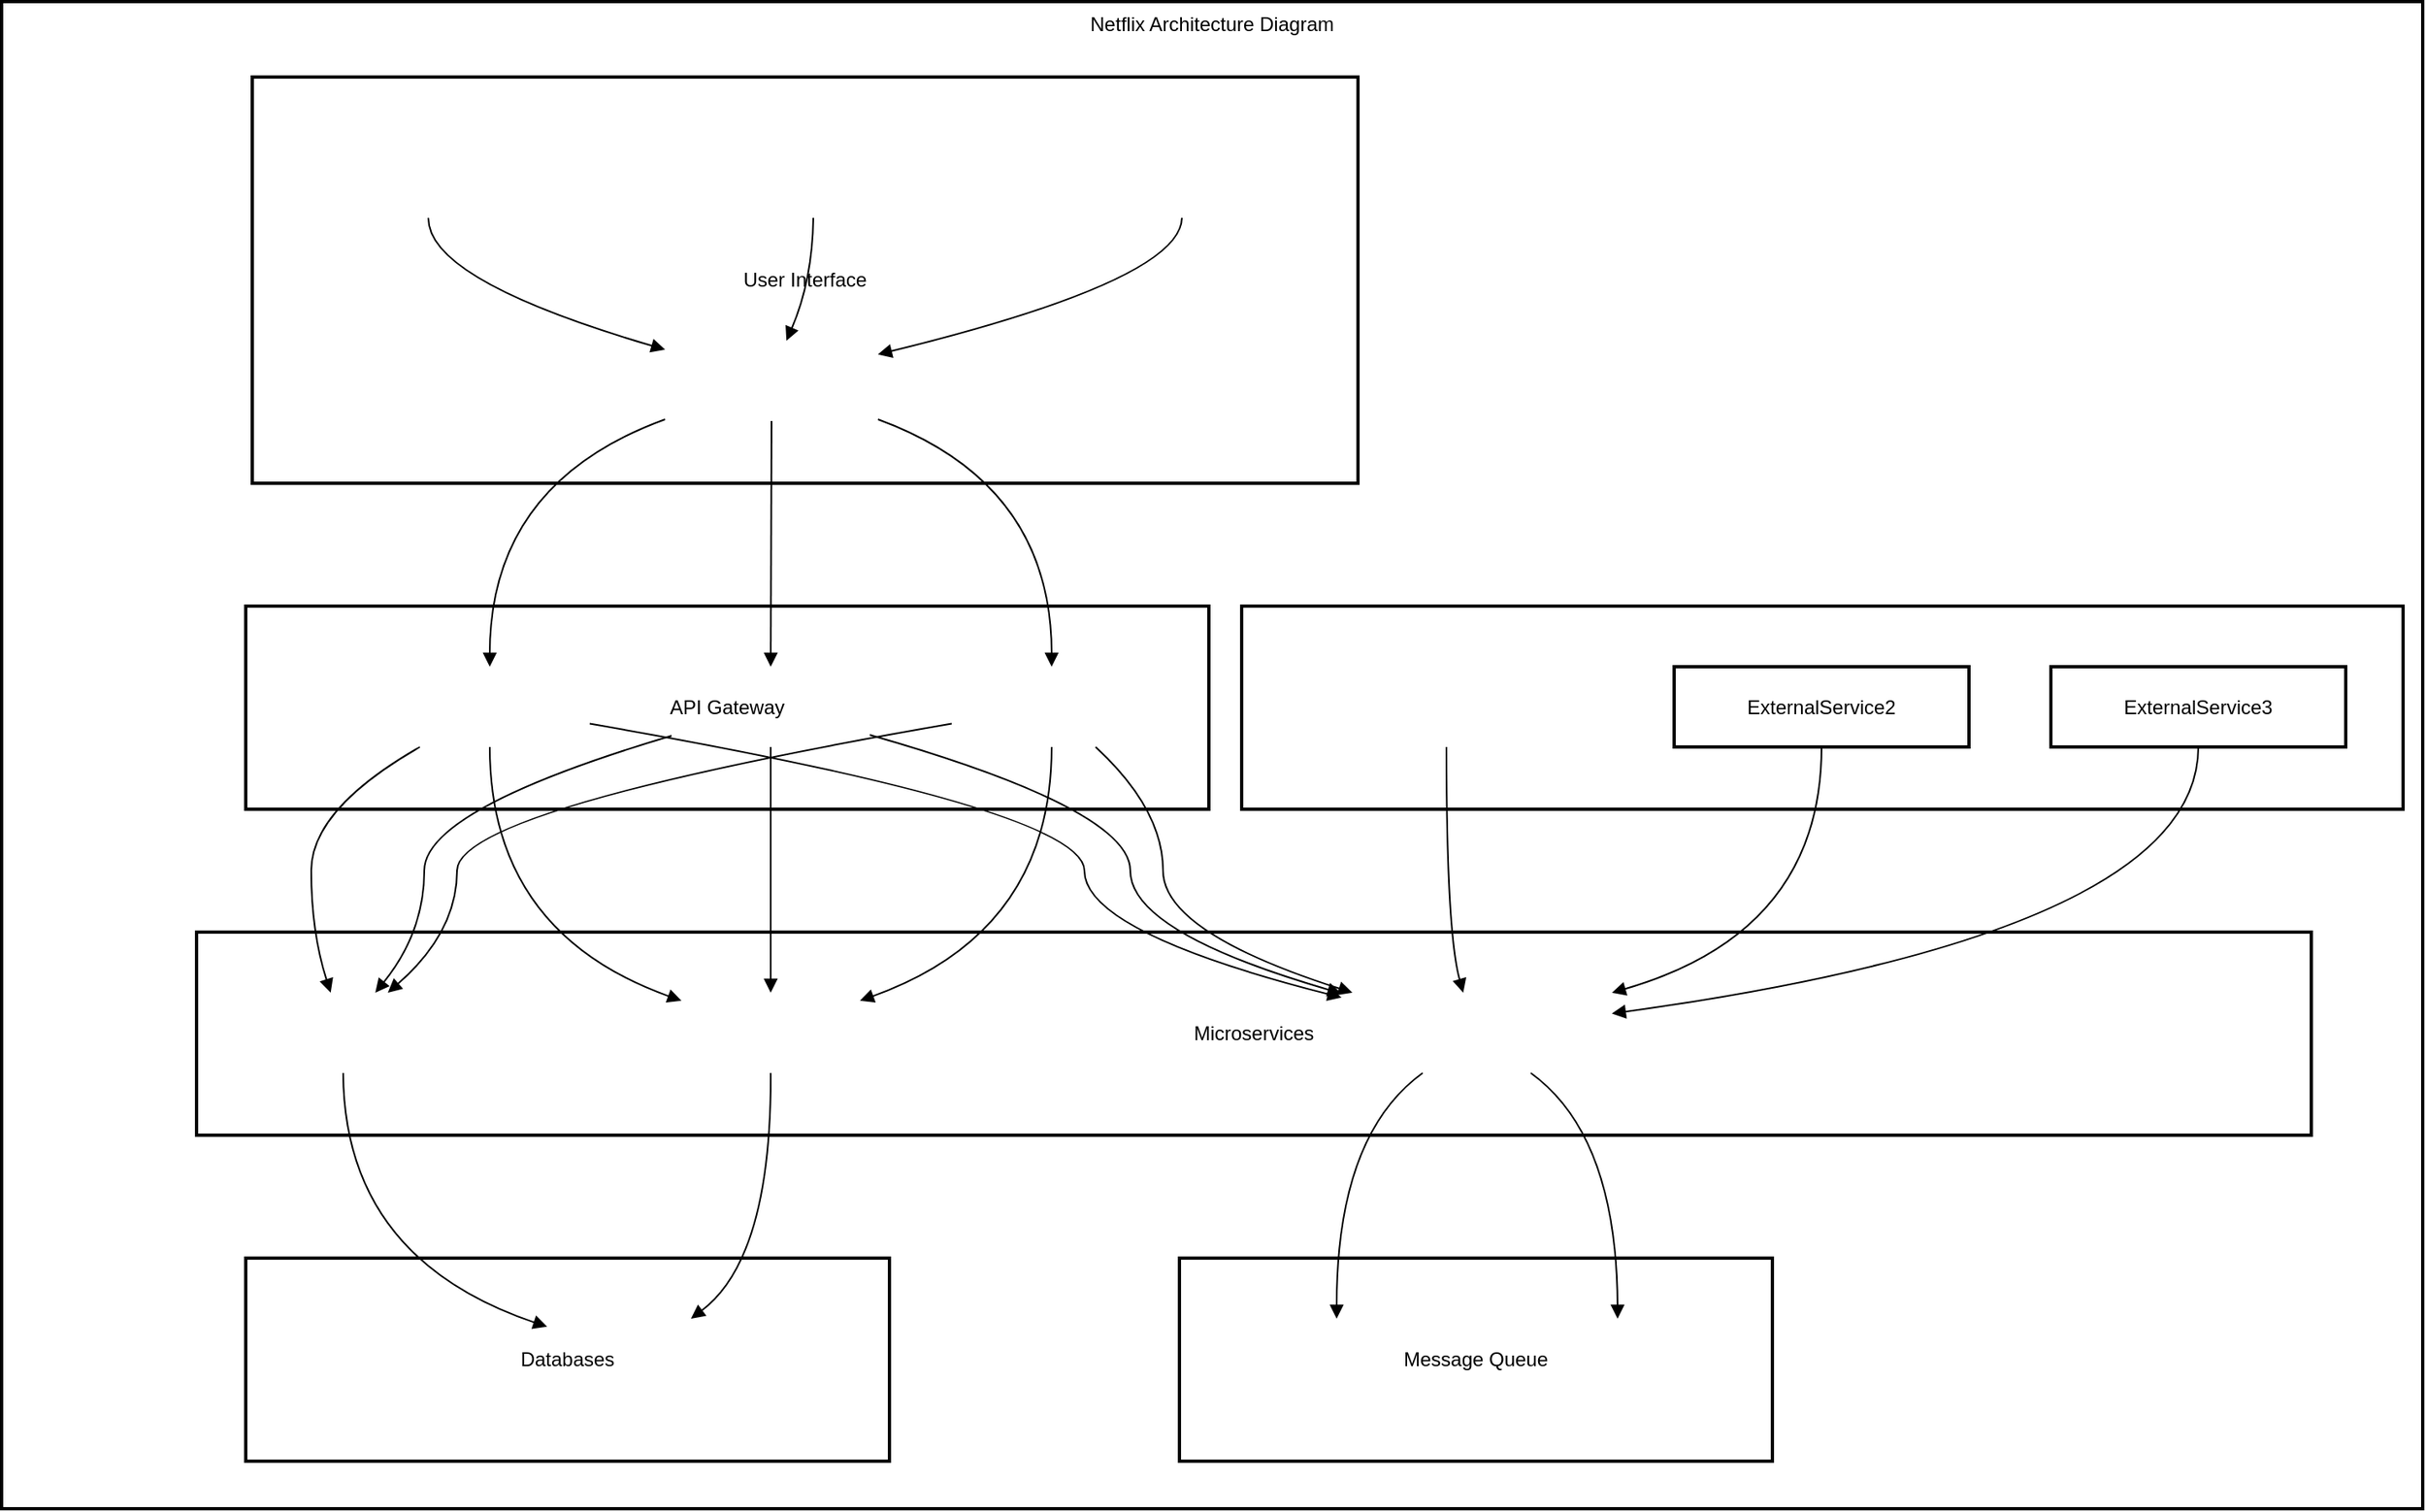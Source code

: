 <mxfile version="24.7.16">
  <diagram name="Page-1" id="8Cgs8FjODlKEVqKoCwYb">
    <mxGraphModel>
      <root>
        <mxCell id="0" />
        <mxCell id="1" parent="0" />
        <mxCell id="2" value="Netflix Architecture Diagram" style="whiteSpace=wrap;strokeWidth=2;verticalAlign=top;" vertex="1" parent="1">
          <mxGeometry x="8" y="8" width="1478" height="920" as="geometry" />
        </mxCell>
        <mxCell id="3" value="ExternalService1" style="whiteSpace=wrap;strokeWidth=2;" vertex="1" parent="2">
          <mxGeometry x="792" y="406" width="180" height="49" as="geometry" />
        </mxCell>
        <mxCell id="4" value="External Services" style="whiteSpace=wrap;strokeWidth=2;" vertex="1" parent="2">
          <mxGeometry x="757" y="369" width="709" height="124" as="geometry" />
        </mxCell>
        <mxCell id="5" value="User Interface 1" style="rounded=1;arcSize=40;strokeWidth=2" vertex="1" parent="2">
          <mxGeometry x="188" y="83" width="145" height="49" as="geometry" />
        </mxCell>
        <mxCell id="6" value="HTTP Request" style="rounded=1;arcSize=40;strokeWidth=2" vertex="1" parent="2">
          <mxGeometry x="405" y="207" width="130" height="49" as="geometry" />
        </mxCell>
        <mxCell id="7" value="User Interface 2" style="rounded=1;arcSize=40;strokeWidth=2" vertex="1" parent="2">
          <mxGeometry x="423" y="83" width="145" height="49" as="geometry" />
        </mxCell>
        <mxCell id="8" value="User Interface 3" style="rounded=1;arcSize=40;strokeWidth=2" vertex="1" parent="2">
          <mxGeometry x="648" y="83" width="145" height="49" as="geometry" />
        </mxCell>
        <mxCell id="9" value="ServiceA" style="whiteSpace=wrap;strokeWidth=2;" vertex="1" parent="2">
          <mxGeometry x="237" y="406" width="122" height="49" as="geometry" />
        </mxCell>
        <mxCell id="10" value="ServiceB" style="whiteSpace=wrap;strokeWidth=2;" vertex="1" parent="2">
          <mxGeometry x="409" y="406" width="121" height="49" as="geometry" />
        </mxCell>
        <mxCell id="11" value="ServiceC" style="whiteSpace=wrap;strokeWidth=2;" vertex="1" parent="2">
          <mxGeometry x="580" y="406" width="122" height="49" as="geometry" />
        </mxCell>
        <mxCell id="12" value="Database A" style="rounded=1;arcSize=40;strokeWidth=2" vertex="1" parent="2">
          <mxGeometry x="154" y="605" width="109" height="49" as="geometry" />
        </mxCell>
        <mxCell id="13" value="Database B" style="rounded=1;arcSize=40;strokeWidth=2" vertex="1" parent="2">
          <mxGeometry x="415" y="605" width="109" height="49" as="geometry" />
        </mxCell>
        <mxCell id="14" value="MessageQueue" style="whiteSpace=wrap;strokeWidth=2;" vertex="1" parent="2">
          <mxGeometry x="818" y="605" width="165" height="49" as="geometry" />
        </mxCell>
        <mxCell id="15" value="Storage" style="whiteSpace=wrap;strokeWidth=2;" vertex="1" parent="2">
          <mxGeometry x="333" y="804" width="114" height="49" as="geometry" />
        </mxCell>
        <mxCell id="16" value="ServiceD" style="whiteSpace=wrap;strokeWidth=2;" vertex="1" parent="2">
          <mxGeometry x="754" y="804" width="122" height="49" as="geometry" />
        </mxCell>
        <mxCell id="17" value="ServiceE" style="whiteSpace=wrap;strokeWidth=2;" vertex="1" parent="2">
          <mxGeometry x="926" y="804" width="121" height="49" as="geometry" />
        </mxCell>
        <mxCell id="18" value="ExternalService2" style="whiteSpace=wrap;strokeWidth=2;" vertex="1" parent="2">
          <mxGeometry x="1021" y="406" width="180" height="49" as="geometry" />
        </mxCell>
        <mxCell id="19" value="ExternalService3" style="whiteSpace=wrap;strokeWidth=2;" vertex="1" parent="2">
          <mxGeometry x="1251" y="406" width="180" height="49" as="geometry" />
        </mxCell>
        <mxCell id="20" value="Message Queue" style="whiteSpace=wrap;strokeWidth=2;" vertex="1" parent="2">
          <mxGeometry x="719" y="767" width="362" height="124" as="geometry" />
        </mxCell>
        <mxCell id="21" value="Databases" style="whiteSpace=wrap;strokeWidth=2;" vertex="1" parent="2">
          <mxGeometry x="149" y="767" width="393" height="124" as="geometry" />
        </mxCell>
        <mxCell id="22" value="Microservices" style="whiteSpace=wrap;strokeWidth=2;" vertex="1" parent="2">
          <mxGeometry x="119" y="568" width="1291" height="124" as="geometry" />
        </mxCell>
        <mxCell id="23" value="API Gateway" style="whiteSpace=wrap;strokeWidth=2;" vertex="1" parent="2">
          <mxGeometry x="149" y="369" width="588" height="124" as="geometry" />
        </mxCell>
        <mxCell id="24" value="User Interface" style="whiteSpace=wrap;strokeWidth=2;" vertex="1" parent="2">
          <mxGeometry x="153" y="46" width="675" height="248" as="geometry" />
        </mxCell>
        <mxCell id="25" value="" style="curved=1;startArrow=none;endArrow=block;exitX=0.5;exitY=1;entryX=0;entryY=0.11;" edge="1" parent="2" source="5" target="6">
          <mxGeometry relative="1" as="geometry">
            <Array as="points">
              <mxPoint x="260" y="170" />
            </Array>
          </mxGeometry>
        </mxCell>
        <mxCell id="26" value="" style="curved=1;startArrow=none;endArrow=block;exitX=0.5;exitY=1;entryX=0.57;entryY=0;" edge="1" parent="2" source="7" target="6">
          <mxGeometry relative="1" as="geometry">
            <Array as="points">
              <mxPoint x="495" y="170" />
            </Array>
          </mxGeometry>
        </mxCell>
        <mxCell id="27" value="" style="curved=1;startArrow=none;endArrow=block;exitX=0.5;exitY=1;entryX=1;entryY=0.17;" edge="1" parent="2" source="8" target="6">
          <mxGeometry relative="1" as="geometry">
            <Array as="points">
              <mxPoint x="720" y="170" />
            </Array>
          </mxGeometry>
        </mxCell>
        <mxCell id="28" value="" style="curved=1;startArrow=none;endArrow=block;exitX=0;exitY=0.98;entryX=0.5;entryY=0;" edge="1" parent="2" source="6" target="9">
          <mxGeometry relative="1" as="geometry">
            <Array as="points">
              <mxPoint x="298" y="294" />
            </Array>
          </mxGeometry>
        </mxCell>
        <mxCell id="29" value="" style="curved=1;startArrow=none;endArrow=block;exitX=0.5;exitY=1;entryX=0.5;entryY=0;" edge="1" parent="2" source="6" target="10">
          <mxGeometry relative="1" as="geometry">
            <Array as="points" />
          </mxGeometry>
        </mxCell>
        <mxCell id="30" value="" style="curved=1;startArrow=none;endArrow=block;exitX=1;exitY=0.98;entryX=0.5;entryY=0;" edge="1" parent="2" source="6" target="11">
          <mxGeometry relative="1" as="geometry">
            <Array as="points">
              <mxPoint x="641" y="294" />
            </Array>
          </mxGeometry>
        </mxCell>
        <mxCell id="31" value="" style="curved=1;startArrow=none;endArrow=block;exitX=0.15;exitY=1;entryX=0.43;entryY=0;" edge="1" parent="2" source="9" target="12">
          <mxGeometry relative="1" as="geometry">
            <Array as="points">
              <mxPoint x="189" y="493" />
              <mxPoint x="189" y="568" />
            </Array>
          </mxGeometry>
        </mxCell>
        <mxCell id="32" value="" style="curved=1;startArrow=none;endArrow=block;exitX=0.5;exitY=1;entryX=0;entryY=0.1;" edge="1" parent="2" source="9" target="13">
          <mxGeometry relative="1" as="geometry">
            <Array as="points">
              <mxPoint x="298" y="568" />
            </Array>
          </mxGeometry>
        </mxCell>
        <mxCell id="33" value="" style="curved=1;startArrow=none;endArrow=block;exitX=1;exitY=0.71;entryX=0;entryY=0.06;" edge="1" parent="2" source="9" target="14">
          <mxGeometry relative="1" as="geometry">
            <Array as="points">
              <mxPoint x="661" y="493" />
              <mxPoint x="661" y="568" />
            </Array>
          </mxGeometry>
        </mxCell>
        <mxCell id="34" value="" style="curved=1;startArrow=none;endArrow=block;exitX=0;exitY=0.86;entryX=0.68;entryY=0;" edge="1" parent="2" source="10" target="12">
          <mxGeometry relative="1" as="geometry">
            <Array as="points">
              <mxPoint x="258" y="493" />
              <mxPoint x="258" y="568" />
            </Array>
          </mxGeometry>
        </mxCell>
        <mxCell id="35" value="" style="curved=1;startArrow=none;endArrow=block;exitX=0.5;exitY=1;entryX=0.5;entryY=0;" edge="1" parent="2" source="10" target="13">
          <mxGeometry relative="1" as="geometry">
            <Array as="points" />
          </mxGeometry>
        </mxCell>
        <mxCell id="36" value="" style="curved=1;startArrow=none;endArrow=block;exitX=1;exitY=0.85;entryX=0;entryY=0.01;" edge="1" parent="2" source="10" target="14">
          <mxGeometry relative="1" as="geometry">
            <Array as="points">
              <mxPoint x="689" y="493" />
              <mxPoint x="689" y="568" />
            </Array>
          </mxGeometry>
        </mxCell>
        <mxCell id="37" value="" style="curved=1;startArrow=none;endArrow=block;exitX=0;exitY=0.71;entryX=0.75;entryY=0;" edge="1" parent="2" source="11" target="12">
          <mxGeometry relative="1" as="geometry">
            <Array as="points">
              <mxPoint x="278" y="493" />
              <mxPoint x="278" y="568" />
            </Array>
          </mxGeometry>
        </mxCell>
        <mxCell id="38" value="" style="curved=1;startArrow=none;endArrow=block;exitX=0.5;exitY=1;entryX=1;entryY=0.1;" edge="1" parent="2" source="11" target="13">
          <mxGeometry relative="1" as="geometry">
            <Array as="points">
              <mxPoint x="641" y="568" />
            </Array>
          </mxGeometry>
        </mxCell>
        <mxCell id="39" value="" style="curved=1;startArrow=none;endArrow=block;exitX=0.72;exitY=1;entryX=0.04;entryY=0;" edge="1" parent="2" source="11" target="14">
          <mxGeometry relative="1" as="geometry">
            <Array as="points">
              <mxPoint x="709" y="493" />
              <mxPoint x="709" y="568" />
            </Array>
          </mxGeometry>
        </mxCell>
        <mxCell id="40" value="" style="curved=1;startArrow=none;endArrow=block;exitX=0.5;exitY=1;entryX=0;entryY=0.1;" edge="1" parent="2" source="12" target="15">
          <mxGeometry relative="1" as="geometry">
            <Array as="points">
              <mxPoint x="209" y="767" />
            </Array>
          </mxGeometry>
        </mxCell>
        <mxCell id="41" value="" style="curved=1;startArrow=none;endArrow=block;exitX=0.5;exitY=1;entryX=0.77;entryY=0;" edge="1" parent="2" source="13" target="15">
          <mxGeometry relative="1" as="geometry">
            <Array as="points">
              <mxPoint x="470" y="767" />
            </Array>
          </mxGeometry>
        </mxCell>
        <mxCell id="42" value="" style="curved=1;startArrow=none;endArrow=block;exitX=0.3;exitY=1;entryX=0.5;entryY=0;" edge="1" parent="2" source="14" target="16">
          <mxGeometry relative="1" as="geometry">
            <Array as="points">
              <mxPoint x="815" y="692" />
            </Array>
          </mxGeometry>
        </mxCell>
        <mxCell id="43" value="" style="curved=1;startArrow=none;endArrow=block;exitX=0.7;exitY=1;entryX=0.5;entryY=0;" edge="1" parent="2" source="14" target="17">
          <mxGeometry relative="1" as="geometry">
            <Array as="points">
              <mxPoint x="986" y="692" />
            </Array>
          </mxGeometry>
        </mxCell>
        <mxCell id="44" value="" style="curved=1;startArrow=none;endArrow=block;exitX=0.5;exitY=1;entryX=0.45;entryY=0;" edge="1" parent="2" source="3" target="14">
          <mxGeometry relative="1" as="geometry">
            <Array as="points">
              <mxPoint x="882" y="568" />
            </Array>
          </mxGeometry>
        </mxCell>
        <mxCell id="45" value="" style="curved=1;startArrow=none;endArrow=block;exitX=0.5;exitY=1;entryX=1;entryY=0;" edge="1" parent="2" source="18" target="14">
          <mxGeometry relative="1" as="geometry">
            <Array as="points">
              <mxPoint x="1111" y="568" />
            </Array>
          </mxGeometry>
        </mxCell>
        <mxCell id="46" value="" style="curved=1;startArrow=none;endArrow=block;exitX=0.5;exitY=1;entryX=1;entryY=0.26;" edge="1" parent="2" source="19" target="14">
          <mxGeometry relative="1" as="geometry">
            <Array as="points">
              <mxPoint x="1341" y="568" />
            </Array>
          </mxGeometry>
        </mxCell>
      </root>
    </mxGraphModel>
  </diagram>
</mxfile>
